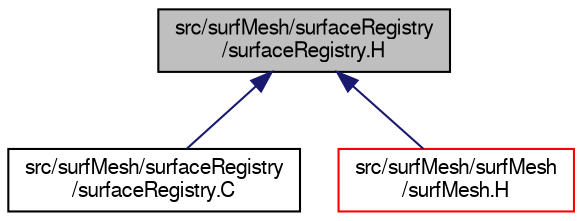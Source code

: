 digraph "src/surfMesh/surfaceRegistry/surfaceRegistry.H"
{
  bgcolor="transparent";
  edge [fontname="FreeSans",fontsize="10",labelfontname="FreeSans",labelfontsize="10"];
  node [fontname="FreeSans",fontsize="10",shape=record];
  Node74 [label="src/surfMesh/surfaceRegistry\l/surfaceRegistry.H",height=0.2,width=0.4,color="black", fillcolor="grey75", style="filled", fontcolor="black"];
  Node74 -> Node75 [dir="back",color="midnightblue",fontsize="10",style="solid",fontname="FreeSans"];
  Node75 [label="src/surfMesh/surfaceRegistry\l/surfaceRegistry.C",height=0.2,width=0.4,color="black",URL="$a15278.html"];
  Node74 -> Node76 [dir="back",color="midnightblue",fontsize="10",style="solid",fontname="FreeSans"];
  Node76 [label="src/surfMesh/surfMesh\l/surfMesh.H",height=0.2,width=0.4,color="red",URL="$a15311.html"];
}
